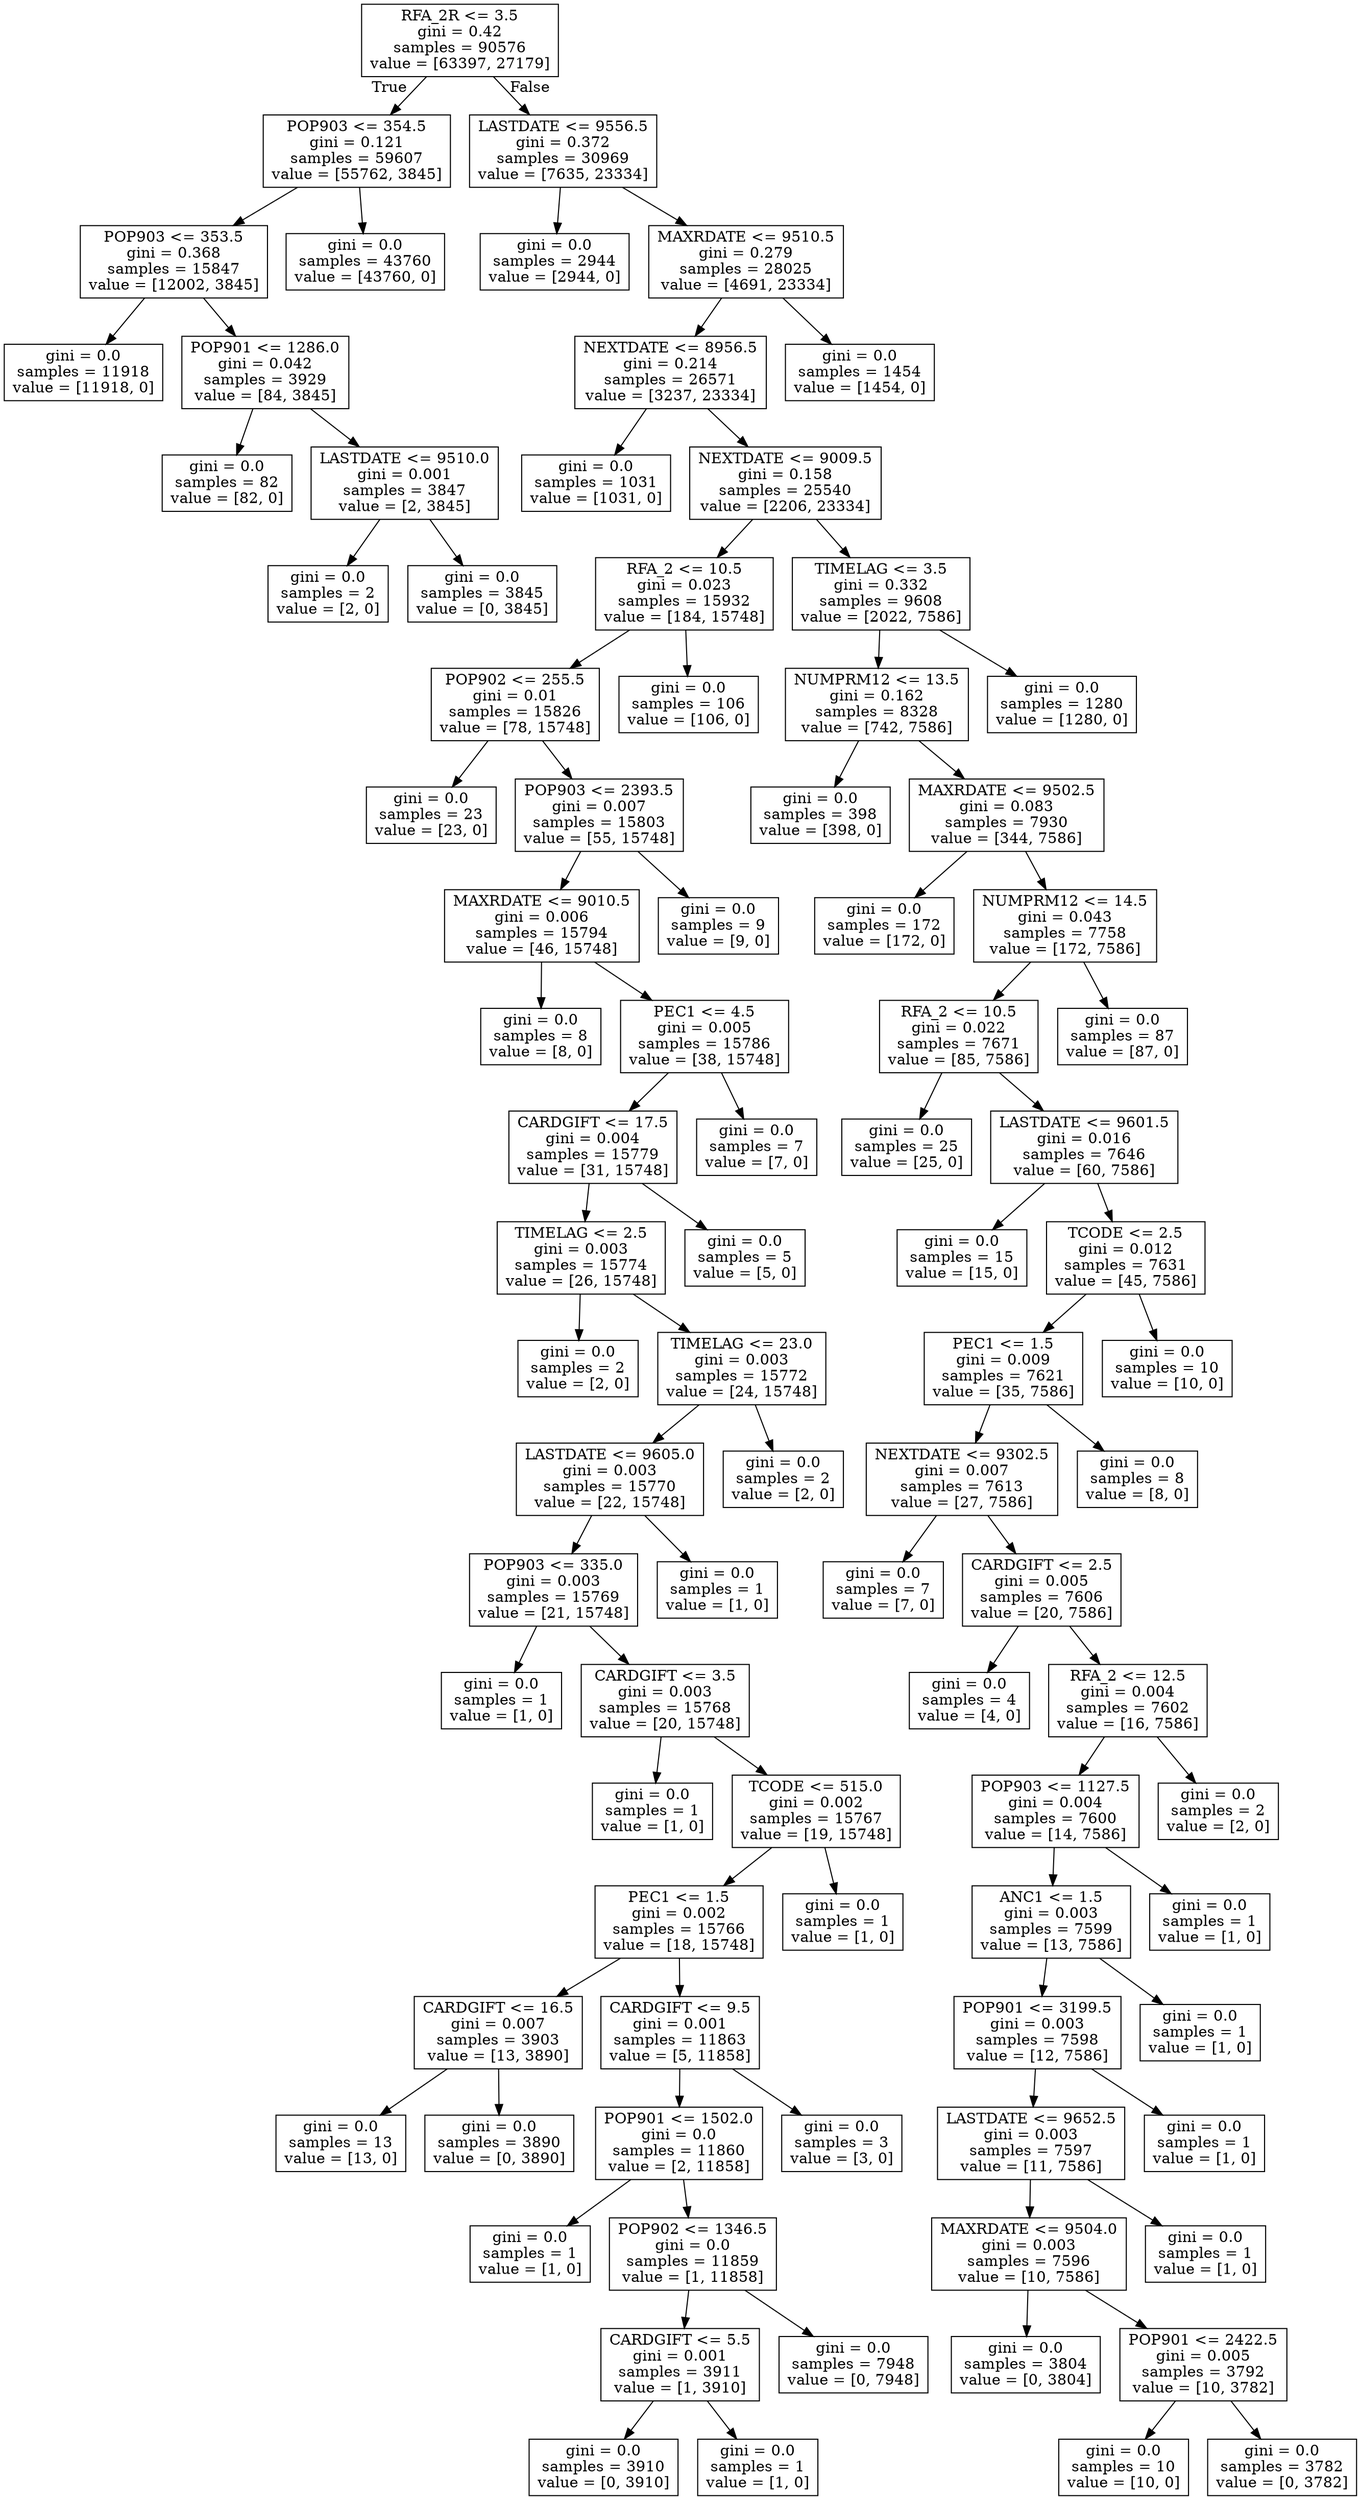 digraph Tree {
node [shape=box] ;
0 [label="RFA_2R <= 3.5\ngini = 0.42\nsamples = 90576\nvalue = [63397, 27179]"] ;
1 [label="POP903 <= 354.5\ngini = 0.121\nsamples = 59607\nvalue = [55762, 3845]"] ;
0 -> 1 [labeldistance=2.5, labelangle=45, headlabel="True"] ;
2 [label="POP903 <= 353.5\ngini = 0.368\nsamples = 15847\nvalue = [12002, 3845]"] ;
1 -> 2 ;
3 [label="gini = 0.0\nsamples = 11918\nvalue = [11918, 0]"] ;
2 -> 3 ;
4 [label="POP901 <= 1286.0\ngini = 0.042\nsamples = 3929\nvalue = [84, 3845]"] ;
2 -> 4 ;
5 [label="gini = 0.0\nsamples = 82\nvalue = [82, 0]"] ;
4 -> 5 ;
6 [label="LASTDATE <= 9510.0\ngini = 0.001\nsamples = 3847\nvalue = [2, 3845]"] ;
4 -> 6 ;
7 [label="gini = 0.0\nsamples = 2\nvalue = [2, 0]"] ;
6 -> 7 ;
8 [label="gini = 0.0\nsamples = 3845\nvalue = [0, 3845]"] ;
6 -> 8 ;
9 [label="gini = 0.0\nsamples = 43760\nvalue = [43760, 0]"] ;
1 -> 9 ;
10 [label="LASTDATE <= 9556.5\ngini = 0.372\nsamples = 30969\nvalue = [7635, 23334]"] ;
0 -> 10 [labeldistance=2.5, labelangle=-45, headlabel="False"] ;
11 [label="gini = 0.0\nsamples = 2944\nvalue = [2944, 0]"] ;
10 -> 11 ;
12 [label="MAXRDATE <= 9510.5\ngini = 0.279\nsamples = 28025\nvalue = [4691, 23334]"] ;
10 -> 12 ;
13 [label="NEXTDATE <= 8956.5\ngini = 0.214\nsamples = 26571\nvalue = [3237, 23334]"] ;
12 -> 13 ;
14 [label="gini = 0.0\nsamples = 1031\nvalue = [1031, 0]"] ;
13 -> 14 ;
15 [label="NEXTDATE <= 9009.5\ngini = 0.158\nsamples = 25540\nvalue = [2206, 23334]"] ;
13 -> 15 ;
16 [label="RFA_2 <= 10.5\ngini = 0.023\nsamples = 15932\nvalue = [184, 15748]"] ;
15 -> 16 ;
17 [label="POP902 <= 255.5\ngini = 0.01\nsamples = 15826\nvalue = [78, 15748]"] ;
16 -> 17 ;
18 [label="gini = 0.0\nsamples = 23\nvalue = [23, 0]"] ;
17 -> 18 ;
19 [label="POP903 <= 2393.5\ngini = 0.007\nsamples = 15803\nvalue = [55, 15748]"] ;
17 -> 19 ;
20 [label="MAXRDATE <= 9010.5\ngini = 0.006\nsamples = 15794\nvalue = [46, 15748]"] ;
19 -> 20 ;
21 [label="gini = 0.0\nsamples = 8\nvalue = [8, 0]"] ;
20 -> 21 ;
22 [label="PEC1 <= 4.5\ngini = 0.005\nsamples = 15786\nvalue = [38, 15748]"] ;
20 -> 22 ;
23 [label="CARDGIFT <= 17.5\ngini = 0.004\nsamples = 15779\nvalue = [31, 15748]"] ;
22 -> 23 ;
24 [label="TIMELAG <= 2.5\ngini = 0.003\nsamples = 15774\nvalue = [26, 15748]"] ;
23 -> 24 ;
25 [label="gini = 0.0\nsamples = 2\nvalue = [2, 0]"] ;
24 -> 25 ;
26 [label="TIMELAG <= 23.0\ngini = 0.003\nsamples = 15772\nvalue = [24, 15748]"] ;
24 -> 26 ;
27 [label="LASTDATE <= 9605.0\ngini = 0.003\nsamples = 15770\nvalue = [22, 15748]"] ;
26 -> 27 ;
28 [label="POP903 <= 335.0\ngini = 0.003\nsamples = 15769\nvalue = [21, 15748]"] ;
27 -> 28 ;
29 [label="gini = 0.0\nsamples = 1\nvalue = [1, 0]"] ;
28 -> 29 ;
30 [label="CARDGIFT <= 3.5\ngini = 0.003\nsamples = 15768\nvalue = [20, 15748]"] ;
28 -> 30 ;
31 [label="gini = 0.0\nsamples = 1\nvalue = [1, 0]"] ;
30 -> 31 ;
32 [label="TCODE <= 515.0\ngini = 0.002\nsamples = 15767\nvalue = [19, 15748]"] ;
30 -> 32 ;
33 [label="PEC1 <= 1.5\ngini = 0.002\nsamples = 15766\nvalue = [18, 15748]"] ;
32 -> 33 ;
34 [label="CARDGIFT <= 16.5\ngini = 0.007\nsamples = 3903\nvalue = [13, 3890]"] ;
33 -> 34 ;
35 [label="gini = 0.0\nsamples = 13\nvalue = [13, 0]"] ;
34 -> 35 ;
36 [label="gini = 0.0\nsamples = 3890\nvalue = [0, 3890]"] ;
34 -> 36 ;
37 [label="CARDGIFT <= 9.5\ngini = 0.001\nsamples = 11863\nvalue = [5, 11858]"] ;
33 -> 37 ;
38 [label="POP901 <= 1502.0\ngini = 0.0\nsamples = 11860\nvalue = [2, 11858]"] ;
37 -> 38 ;
39 [label="gini = 0.0\nsamples = 1\nvalue = [1, 0]"] ;
38 -> 39 ;
40 [label="POP902 <= 1346.5\ngini = 0.0\nsamples = 11859\nvalue = [1, 11858]"] ;
38 -> 40 ;
41 [label="CARDGIFT <= 5.5\ngini = 0.001\nsamples = 3911\nvalue = [1, 3910]"] ;
40 -> 41 ;
42 [label="gini = 0.0\nsamples = 3910\nvalue = [0, 3910]"] ;
41 -> 42 ;
43 [label="gini = 0.0\nsamples = 1\nvalue = [1, 0]"] ;
41 -> 43 ;
44 [label="gini = 0.0\nsamples = 7948\nvalue = [0, 7948]"] ;
40 -> 44 ;
45 [label="gini = 0.0\nsamples = 3\nvalue = [3, 0]"] ;
37 -> 45 ;
46 [label="gini = 0.0\nsamples = 1\nvalue = [1, 0]"] ;
32 -> 46 ;
47 [label="gini = 0.0\nsamples = 1\nvalue = [1, 0]"] ;
27 -> 47 ;
48 [label="gini = 0.0\nsamples = 2\nvalue = [2, 0]"] ;
26 -> 48 ;
49 [label="gini = 0.0\nsamples = 5\nvalue = [5, 0]"] ;
23 -> 49 ;
50 [label="gini = 0.0\nsamples = 7\nvalue = [7, 0]"] ;
22 -> 50 ;
51 [label="gini = 0.0\nsamples = 9\nvalue = [9, 0]"] ;
19 -> 51 ;
52 [label="gini = 0.0\nsamples = 106\nvalue = [106, 0]"] ;
16 -> 52 ;
53 [label="TIMELAG <= 3.5\ngini = 0.332\nsamples = 9608\nvalue = [2022, 7586]"] ;
15 -> 53 ;
54 [label="NUMPRM12 <= 13.5\ngini = 0.162\nsamples = 8328\nvalue = [742, 7586]"] ;
53 -> 54 ;
55 [label="gini = 0.0\nsamples = 398\nvalue = [398, 0]"] ;
54 -> 55 ;
56 [label="MAXRDATE <= 9502.5\ngini = 0.083\nsamples = 7930\nvalue = [344, 7586]"] ;
54 -> 56 ;
57 [label="gini = 0.0\nsamples = 172\nvalue = [172, 0]"] ;
56 -> 57 ;
58 [label="NUMPRM12 <= 14.5\ngini = 0.043\nsamples = 7758\nvalue = [172, 7586]"] ;
56 -> 58 ;
59 [label="RFA_2 <= 10.5\ngini = 0.022\nsamples = 7671\nvalue = [85, 7586]"] ;
58 -> 59 ;
60 [label="gini = 0.0\nsamples = 25\nvalue = [25, 0]"] ;
59 -> 60 ;
61 [label="LASTDATE <= 9601.5\ngini = 0.016\nsamples = 7646\nvalue = [60, 7586]"] ;
59 -> 61 ;
62 [label="gini = 0.0\nsamples = 15\nvalue = [15, 0]"] ;
61 -> 62 ;
63 [label="TCODE <= 2.5\ngini = 0.012\nsamples = 7631\nvalue = [45, 7586]"] ;
61 -> 63 ;
64 [label="PEC1 <= 1.5\ngini = 0.009\nsamples = 7621\nvalue = [35, 7586]"] ;
63 -> 64 ;
65 [label="NEXTDATE <= 9302.5\ngini = 0.007\nsamples = 7613\nvalue = [27, 7586]"] ;
64 -> 65 ;
66 [label="gini = 0.0\nsamples = 7\nvalue = [7, 0]"] ;
65 -> 66 ;
67 [label="CARDGIFT <= 2.5\ngini = 0.005\nsamples = 7606\nvalue = [20, 7586]"] ;
65 -> 67 ;
68 [label="gini = 0.0\nsamples = 4\nvalue = [4, 0]"] ;
67 -> 68 ;
69 [label="RFA_2 <= 12.5\ngini = 0.004\nsamples = 7602\nvalue = [16, 7586]"] ;
67 -> 69 ;
70 [label="POP903 <= 1127.5\ngini = 0.004\nsamples = 7600\nvalue = [14, 7586]"] ;
69 -> 70 ;
71 [label="ANC1 <= 1.5\ngini = 0.003\nsamples = 7599\nvalue = [13, 7586]"] ;
70 -> 71 ;
72 [label="POP901 <= 3199.5\ngini = 0.003\nsamples = 7598\nvalue = [12, 7586]"] ;
71 -> 72 ;
73 [label="LASTDATE <= 9652.5\ngini = 0.003\nsamples = 7597\nvalue = [11, 7586]"] ;
72 -> 73 ;
74 [label="MAXRDATE <= 9504.0\ngini = 0.003\nsamples = 7596\nvalue = [10, 7586]"] ;
73 -> 74 ;
75 [label="gini = 0.0\nsamples = 3804\nvalue = [0, 3804]"] ;
74 -> 75 ;
76 [label="POP901 <= 2422.5\ngini = 0.005\nsamples = 3792\nvalue = [10, 3782]"] ;
74 -> 76 ;
77 [label="gini = 0.0\nsamples = 10\nvalue = [10, 0]"] ;
76 -> 77 ;
78 [label="gini = 0.0\nsamples = 3782\nvalue = [0, 3782]"] ;
76 -> 78 ;
79 [label="gini = 0.0\nsamples = 1\nvalue = [1, 0]"] ;
73 -> 79 ;
80 [label="gini = 0.0\nsamples = 1\nvalue = [1, 0]"] ;
72 -> 80 ;
81 [label="gini = 0.0\nsamples = 1\nvalue = [1, 0]"] ;
71 -> 81 ;
82 [label="gini = 0.0\nsamples = 1\nvalue = [1, 0]"] ;
70 -> 82 ;
83 [label="gini = 0.0\nsamples = 2\nvalue = [2, 0]"] ;
69 -> 83 ;
84 [label="gini = 0.0\nsamples = 8\nvalue = [8, 0]"] ;
64 -> 84 ;
85 [label="gini = 0.0\nsamples = 10\nvalue = [10, 0]"] ;
63 -> 85 ;
86 [label="gini = 0.0\nsamples = 87\nvalue = [87, 0]"] ;
58 -> 86 ;
87 [label="gini = 0.0\nsamples = 1280\nvalue = [1280, 0]"] ;
53 -> 87 ;
88 [label="gini = 0.0\nsamples = 1454\nvalue = [1454, 0]"] ;
12 -> 88 ;
}